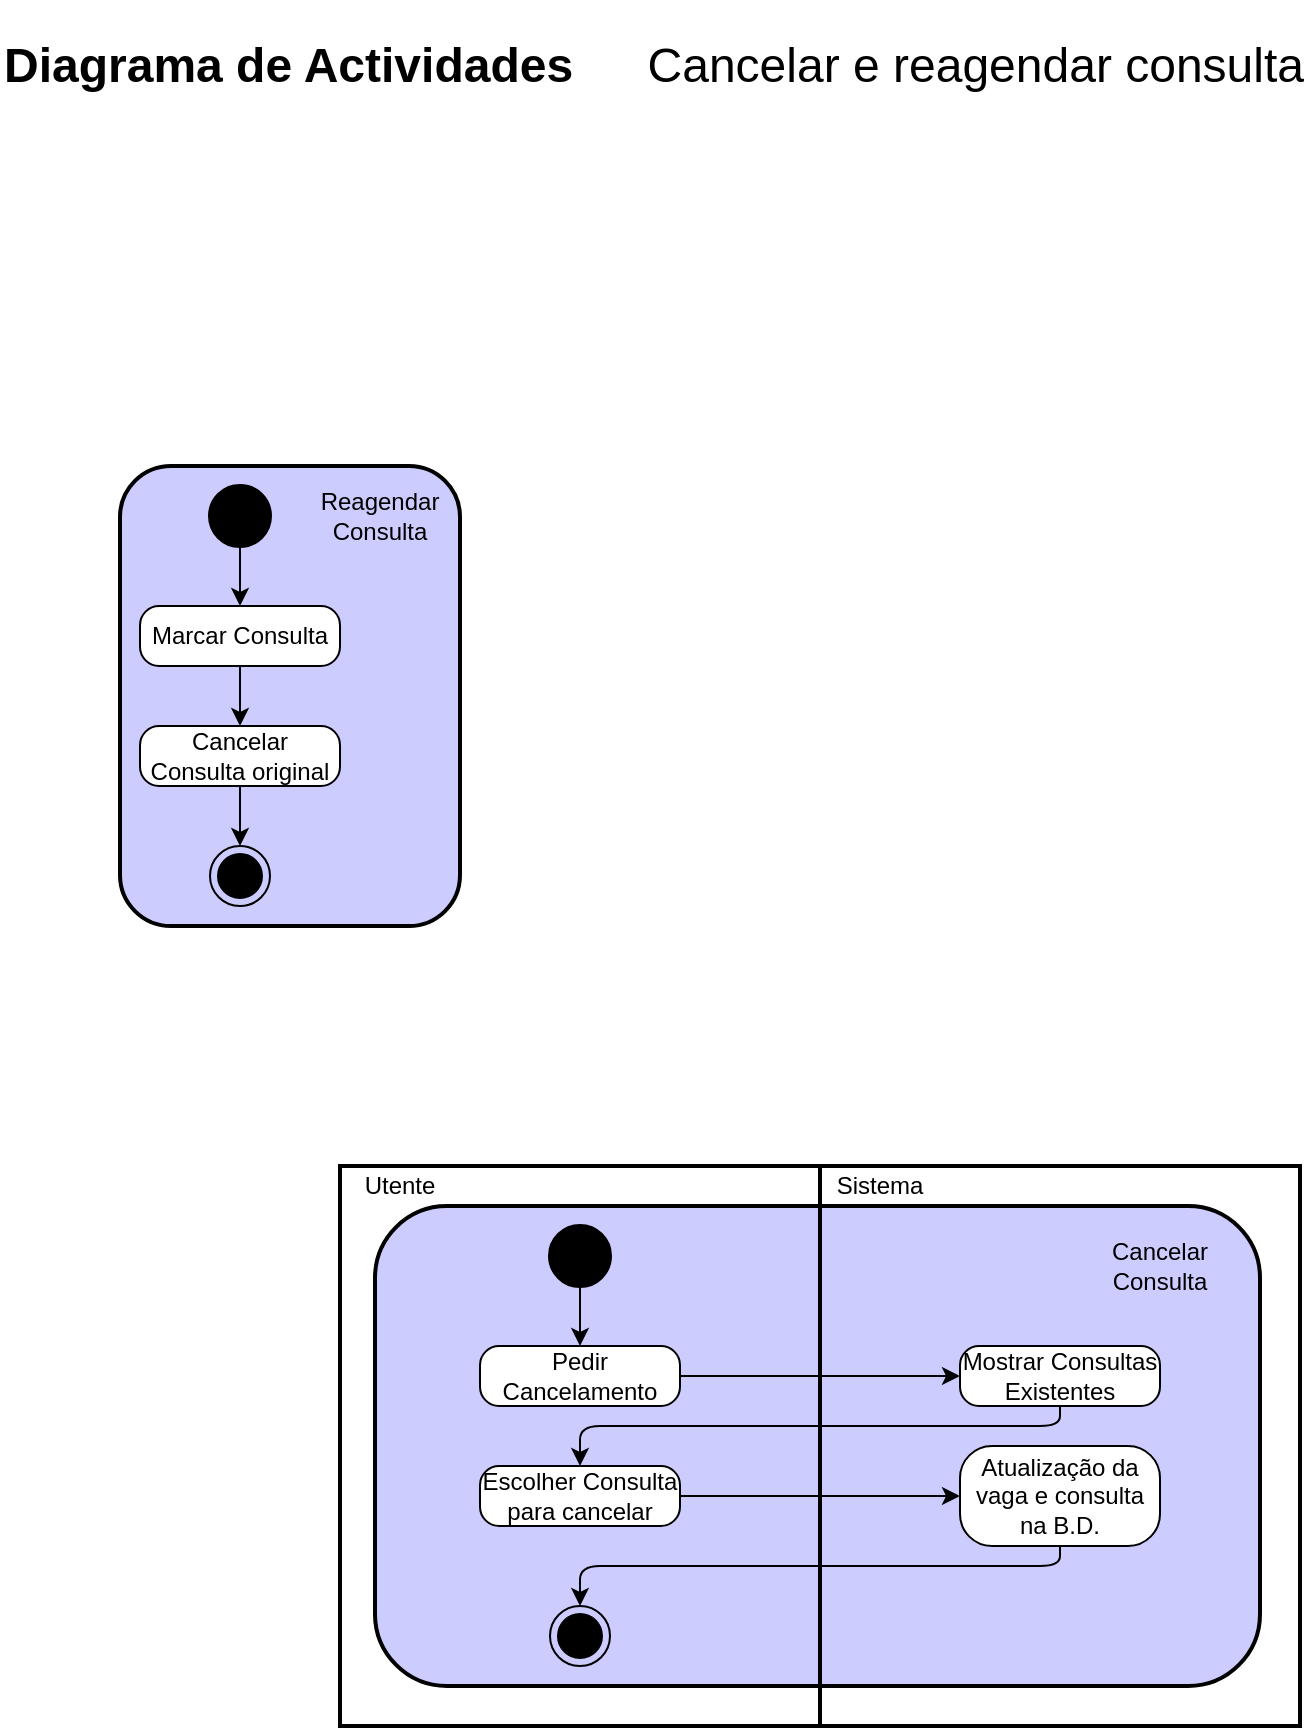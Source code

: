 <mxfile version="14.2.7" type="google"><diagram id="UfNc5VzwrPzUVZQ9SVGx" name="Page-1"><mxGraphModel dx="1422" dy="772" grid="1" gridSize="10" guides="1" tooltips="1" connect="1" arrows="1" fold="1" page="1" pageScale="1" pageWidth="827" pageHeight="1169" math="0" shadow="0"><root><mxCell id="0"/><mxCell id="1" parent="0"/><mxCell id="zb8ogHklVTcRcKw1yRXX-54" value="" style="rounded=1;whiteSpace=wrap;html=1;strokeColor=#000000;strokeWidth=2;fillColor=#CCCCFF;" parent="1" vertex="1"><mxGeometry x="267.5" y="700" width="442.5" height="240" as="geometry"/></mxCell><mxCell id="zb8ogHklVTcRcKw1yRXX-117" value="" style="rounded=1;whiteSpace=wrap;html=1;strokeColor=#000000;strokeWidth=2;fillColor=#CCCCFF;" parent="1" vertex="1"><mxGeometry x="140" y="330" width="170" height="230" as="geometry"/></mxCell><mxCell id="zb8ogHklVTcRcKw1yRXX-52" value="" style="rounded=0;whiteSpace=wrap;html=1;strokeColor=#000000;fillColor=none;strokeWidth=2;" parent="1" vertex="1"><mxGeometry x="490" y="680" width="240" height="280" as="geometry"/></mxCell><mxCell id="zb8ogHklVTcRcKw1yRXX-53" value="" style="rounded=0;whiteSpace=wrap;html=1;strokeColor=#000000;fillColor=none;strokeWidth=2;" parent="1" vertex="1"><mxGeometry x="250" y="680" width="240" height="280" as="geometry"/></mxCell><mxCell id="zb8ogHklVTcRcKw1yRXX-55" value="" style="strokeWidth=2;html=1;shape=mxgraph.flowchart.start_2;whiteSpace=wrap;fillColor=#000000;" parent="1" vertex="1"><mxGeometry x="355" y="710" width="30" height="30" as="geometry"/></mxCell><mxCell id="zb8ogHklVTcRcKw1yRXX-57" value="Pedir Cancelamento" style="rounded=1;whiteSpace=wrap;html=1;strokeColor=#000000;fillColor=#FFFFFF;arcSize=32;" parent="1" vertex="1"><mxGeometry x="320" y="770" width="100" height="30" as="geometry"/></mxCell><mxCell id="zb8ogHklVTcRcKw1yRXX-65" value="" style="endArrow=classic;html=1;exitX=0.5;exitY=1;exitDx=0;exitDy=0;exitPerimeter=0;entryX=0.5;entryY=0;entryDx=0;entryDy=0;" parent="1" source="zb8ogHklVTcRcKw1yRXX-55" target="zb8ogHklVTcRcKw1yRXX-57" edge="1"><mxGeometry width="50" height="50" relative="1" as="geometry"><mxPoint x="280" y="940" as="sourcePoint"/><mxPoint x="330" y="890" as="targetPoint"/></mxGeometry></mxCell><mxCell id="zb8ogHklVTcRcKw1yRXX-71" value="Utente" style="text;html=1;strokeColor=none;fillColor=none;align=center;verticalAlign=middle;whiteSpace=wrap;rounded=0;strokeWidth=1;" parent="1" vertex="1"><mxGeometry x="260" y="680" width="40" height="20" as="geometry"/></mxCell><mxCell id="zb8ogHklVTcRcKw1yRXX-72" value="Sistema" style="text;html=1;strokeColor=none;fillColor=none;align=center;verticalAlign=middle;whiteSpace=wrap;rounded=0;strokeWidth=1;" parent="1" vertex="1"><mxGeometry x="500" y="680" width="40" height="20" as="geometry"/></mxCell><mxCell id="zb8ogHklVTcRcKw1yRXX-77" value="Cancelar&lt;br&gt;Consulta" style="text;html=1;strokeColor=none;fillColor=none;align=center;verticalAlign=middle;whiteSpace=wrap;rounded=0;strokeWidth=1;" parent="1" vertex="1"><mxGeometry x="630" y="720" width="60" height="20" as="geometry"/></mxCell><mxCell id="zb8ogHklVTcRcKw1yRXX-86" value="Mostrar Consultas&lt;br&gt;Existentes" style="rounded=1;whiteSpace=wrap;html=1;strokeColor=#000000;fillColor=#FFFFFF;arcSize=32;" parent="1" vertex="1"><mxGeometry x="560" y="770" width="100" height="30" as="geometry"/></mxCell><mxCell id="zb8ogHklVTcRcKw1yRXX-87" value="" style="endArrow=classic;html=1;exitX=1;exitY=0.5;exitDx=0;exitDy=0;entryX=0;entryY=0.5;entryDx=0;entryDy=0;" parent="1" source="zb8ogHklVTcRcKw1yRXX-57" target="zb8ogHklVTcRcKw1yRXX-86" edge="1"><mxGeometry width="50" height="50" relative="1" as="geometry"><mxPoint x="395" y="495" as="sourcePoint"/><mxPoint x="570" y="495" as="targetPoint"/></mxGeometry></mxCell><mxCell id="zb8ogHklVTcRcKw1yRXX-88" value="" style="endArrow=none;html=1;edgeStyle=orthogonalEdgeStyle;entryX=0.5;entryY=1;entryDx=0;entryDy=0;startArrow=classic;startFill=1;exitX=0.5;exitY=0;exitDx=0;exitDy=0;" parent="1" source="zb8ogHklVTcRcKw1yRXX-89" target="zb8ogHklVTcRcKw1yRXX-86" edge="1"><mxGeometry relative="1" as="geometry"><mxPoint x="369" y="830" as="sourcePoint"/><mxPoint x="608.72" y="830" as="targetPoint"/><Array as="points"><mxPoint x="370" y="810"/><mxPoint x="610" y="810"/></Array></mxGeometry></mxCell><mxCell id="zb8ogHklVTcRcKw1yRXX-89" value="Escolher Consulta para cancelar" style="rounded=1;whiteSpace=wrap;html=1;strokeColor=#000000;fillColor=#FFFFFF;arcSize=32;" parent="1" vertex="1"><mxGeometry x="320" y="830" width="100" height="30" as="geometry"/></mxCell><mxCell id="zb8ogHklVTcRcKw1yRXX-99" value="" style="ellipse;html=1;shape=endState;fillColor=#000000;" parent="1" vertex="1"><mxGeometry x="355" y="900" width="30" height="30" as="geometry"/></mxCell><mxCell id="zb8ogHklVTcRcKw1yRXX-100" value="" style="endArrow=classic;html=1;entryX=0;entryY=0.5;entryDx=0;entryDy=0;exitX=1;exitY=0.5;exitDx=0;exitDy=0;" parent="1" source="zb8ogHklVTcRcKw1yRXX-89" target="zb8ogHklVTcRcKw1yRXX-102" edge="1"><mxGeometry width="50" height="50" relative="1" as="geometry"><mxPoint x="420" y="845" as="sourcePoint"/><mxPoint x="560" y="845" as="targetPoint"/></mxGeometry></mxCell><mxCell id="zb8ogHklVTcRcKw1yRXX-102" value="Atualização da vaga e consulta na B.D." style="rounded=1;whiteSpace=wrap;html=1;strokeColor=#000000;fillColor=#FFFFFF;arcSize=32;" parent="1" vertex="1"><mxGeometry x="560" y="820" width="100" height="50" as="geometry"/></mxCell><mxCell id="zb8ogHklVTcRcKw1yRXX-103" value="" style="endArrow=none;html=1;edgeStyle=orthogonalEdgeStyle;entryX=0.5;entryY=1;entryDx=0;entryDy=0;startArrow=classic;startFill=1;exitX=0.5;exitY=0;exitDx=0;exitDy=0;" parent="1" source="zb8ogHklVTcRcKw1yRXX-99" target="zb8ogHklVTcRcKw1yRXX-102" edge="1"><mxGeometry relative="1" as="geometry"><mxPoint x="370" y="910" as="sourcePoint"/><mxPoint x="585" y="887.5" as="targetPoint"/><Array as="points"><mxPoint x="370" y="880"/><mxPoint x="610" y="880"/></Array></mxGeometry></mxCell><mxCell id="zb8ogHklVTcRcKw1yRXX-104" value="" style="strokeWidth=2;html=1;shape=mxgraph.flowchart.start_2;whiteSpace=wrap;fillColor=#000000;" parent="1" vertex="1"><mxGeometry x="185" y="340" width="30" height="30" as="geometry"/></mxCell><mxCell id="zb8ogHklVTcRcKw1yRXX-105" value="Marcar Consulta" style="rounded=1;whiteSpace=wrap;html=1;strokeColor=#000000;fillColor=#FFFFFF;arcSize=32;" parent="1" vertex="1"><mxGeometry x="150" y="400" width="100" height="30" as="geometry"/></mxCell><mxCell id="zb8ogHklVTcRcKw1yRXX-107" value="" style="endArrow=classic;html=1;exitX=0.5;exitY=1;exitDx=0;exitDy=0;exitPerimeter=0;entryX=0.5;entryY=0;entryDx=0;entryDy=0;" parent="1" source="zb8ogHklVTcRcKw1yRXX-104" target="zb8ogHklVTcRcKw1yRXX-105" edge="1"><mxGeometry width="50" height="50" relative="1" as="geometry"><mxPoint x="-310" y="410" as="sourcePoint"/><mxPoint x="-310" y="440" as="targetPoint"/></mxGeometry></mxCell><mxCell id="zb8ogHklVTcRcKw1yRXX-111" value="" style="endArrow=classic;html=1;exitX=0.5;exitY=1;exitDx=0;exitDy=0;entryX=0.5;entryY=0;entryDx=0;entryDy=0;" parent="1" source="zb8ogHklVTcRcKw1yRXX-105" target="zb8ogHklVTcRcKw1yRXX-112" edge="1"><mxGeometry width="50" height="50" relative="1" as="geometry"><mxPoint x="210" y="380" as="sourcePoint"/><mxPoint x="200" y="460" as="targetPoint"/></mxGeometry></mxCell><mxCell id="zb8ogHklVTcRcKw1yRXX-112" value="&lt;span&gt;Cancelar Consulta original&lt;/span&gt;" style="rounded=1;whiteSpace=wrap;html=1;strokeColor=#000000;fillColor=#FFFFFF;arcSize=32;" parent="1" vertex="1"><mxGeometry x="150" y="460" width="100" height="30" as="geometry"/></mxCell><mxCell id="zb8ogHklVTcRcKw1yRXX-114" value="" style="ellipse;html=1;shape=endState;fillColor=#000000;" parent="1" vertex="1"><mxGeometry x="185" y="520" width="30" height="30" as="geometry"/></mxCell><mxCell id="zb8ogHklVTcRcKw1yRXX-116" value="" style="endArrow=classic;html=1;exitX=0.5;exitY=1;exitDx=0;exitDy=0;entryX=0.5;entryY=0;entryDx=0;entryDy=0;" parent="1" source="zb8ogHklVTcRcKw1yRXX-112" target="zb8ogHklVTcRcKw1yRXX-114" edge="1"><mxGeometry width="50" height="50" relative="1" as="geometry"><mxPoint x="210" y="440" as="sourcePoint"/><mxPoint x="210" y="470" as="targetPoint"/></mxGeometry></mxCell><mxCell id="zb8ogHklVTcRcKw1yRXX-119" value="Reagendar&lt;br&gt;Consulta" style="text;html=1;strokeColor=none;fillColor=none;align=center;verticalAlign=middle;whiteSpace=wrap;rounded=0;" parent="1" vertex="1"><mxGeometry x="250" y="345" width="40" height="20" as="geometry"/></mxCell><mxCell id="ALG30owKBKe5tqgJqDRw-4" value="" style="group" parent="1" vertex="1" connectable="0"><mxGeometry x="80" y="120" width="654" height="20" as="geometry"/></mxCell><mxCell id="ALG30owKBKe5tqgJqDRw-2" value="&lt;h6&gt;&lt;font style=&quot;font-size: 24px&quot;&gt;Diagrama de Actividades&lt;/font&gt;&lt;/h6&gt;" style="text;html=1;strokeColor=none;fillColor=none;align=left;verticalAlign=middle;whiteSpace=wrap;rounded=0;" parent="ALG30owKBKe5tqgJqDRw-4" vertex="1"><mxGeometry width="320" height="20" as="geometry"/></mxCell><mxCell id="ALG30owKBKe5tqgJqDRw-3" value="&lt;p&gt;&lt;font style=&quot;font-size: 24px&quot;&gt;Cancelar e reagendar consulta&lt;/font&gt;&lt;/p&gt;" style="text;html=1;strokeColor=none;fillColor=none;align=right;verticalAlign=middle;whiteSpace=wrap;rounded=0;" parent="ALG30owKBKe5tqgJqDRw-4" vertex="1"><mxGeometry x="290" width="364" height="20" as="geometry"/></mxCell></root></mxGraphModel></diagram></mxfile>